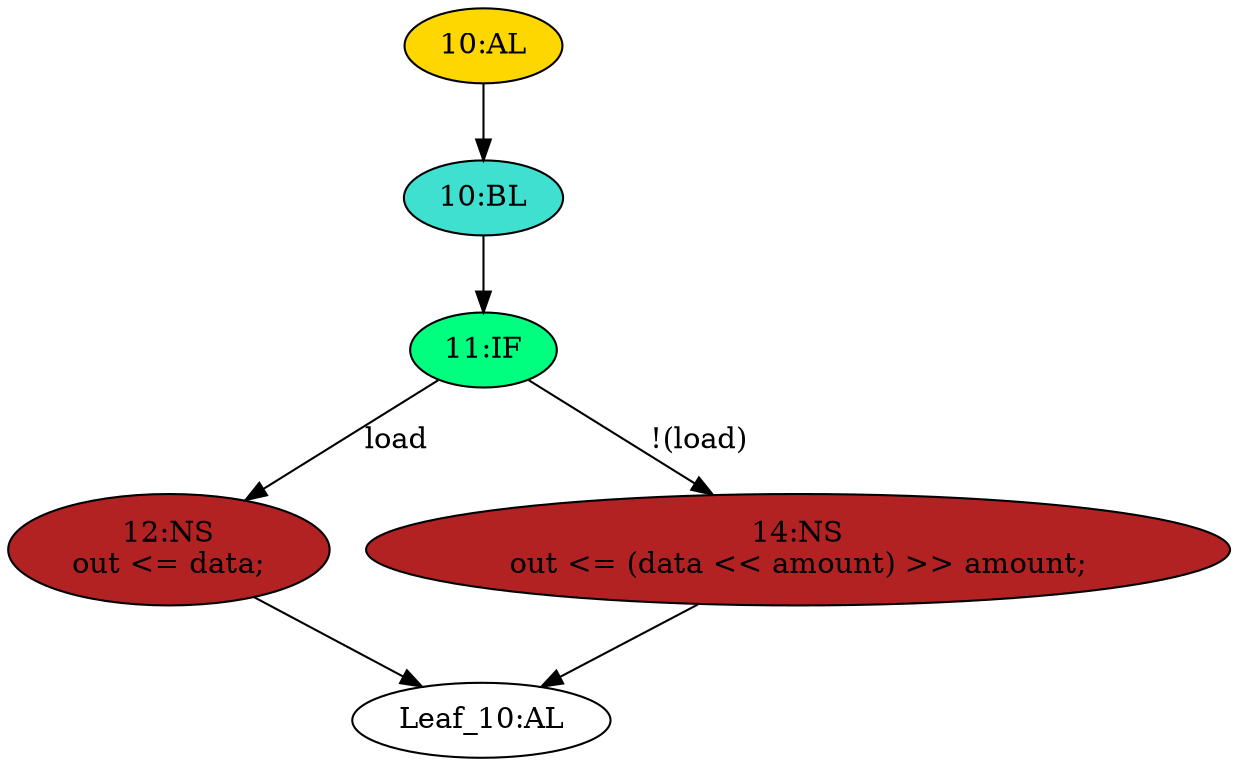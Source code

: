 strict digraph "" {
	node [label="\N"];
	"10:AL"	[ast="<pyverilog.vparser.ast.Always object at 0x7f59bd68a150>",
		clk_sens=True,
		fillcolor=gold,
		label="10:AL",
		sens="['clk']",
		statements="[]",
		style=filled,
		typ=Always,
		use_var="['load', 'amount', 'data']"];
	"10:BL"	[ast="<pyverilog.vparser.ast.Block object at 0x7f59bd68a310>",
		fillcolor=turquoise,
		label="10:BL",
		statements="[]",
		style=filled,
		typ=Block];
	"10:AL" -> "10:BL"	[cond="[]",
		lineno=None];
	"11:IF"	[ast="<pyverilog.vparser.ast.IfStatement object at 0x7f59bd68a350>",
		fillcolor=springgreen,
		label="11:IF",
		statements="[]",
		style=filled,
		typ=IfStatement];
	"12:NS"	[ast="<pyverilog.vparser.ast.NonblockingSubstitution object at 0x7f59bd68a690>",
		fillcolor=firebrick,
		label="12:NS
out <= data;",
		statements="[<pyverilog.vparser.ast.NonblockingSubstitution object at 0x7f59bd68a690>]",
		style=filled,
		typ=NonblockingSubstitution];
	"11:IF" -> "12:NS"	[cond="['load']",
		label=load,
		lineno=11];
	"14:NS"	[ast="<pyverilog.vparser.ast.NonblockingSubstitution object at 0x7f59bd68a3d0>",
		fillcolor=firebrick,
		label="14:NS
out <= (data << amount) >> amount;",
		statements="[<pyverilog.vparser.ast.NonblockingSubstitution object at 0x7f59bd68a3d0>]",
		style=filled,
		typ=NonblockingSubstitution];
	"11:IF" -> "14:NS"	[cond="['load']",
		label="!(load)",
		lineno=11];
	"10:BL" -> "11:IF"	[cond="[]",
		lineno=None];
	"Leaf_10:AL"	[def_var="['out']",
		label="Leaf_10:AL"];
	"12:NS" -> "Leaf_10:AL"	[cond="[]",
		lineno=None];
	"14:NS" -> "Leaf_10:AL"	[cond="[]",
		lineno=None];
}
